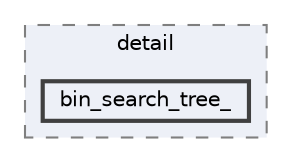 digraph "C:/Users/HP/Documents/GitHub/Minero-Game/lib/include/c++/ext/pb_ds/detail/bin_search_tree_"
{
 // LATEX_PDF_SIZE
  bgcolor="transparent";
  edge [fontname=Helvetica,fontsize=10,labelfontname=Helvetica,labelfontsize=10];
  node [fontname=Helvetica,fontsize=10,shape=box,height=0.2,width=0.4];
  compound=true
  subgraph clusterdir_4f0f249fdc041bc21b8825b2f7ef78dc {
    graph [ bgcolor="#edf0f7", pencolor="grey50", label="detail", fontname=Helvetica,fontsize=10 style="filled,dashed", URL="dir_4f0f249fdc041bc21b8825b2f7ef78dc.html",tooltip=""]
  dir_1bff523cff179fc65cd27bd3390cceda [label="bin_search_tree_", fillcolor="#edf0f7", color="grey25", style="filled,bold", URL="dir_1bff523cff179fc65cd27bd3390cceda.html",tooltip=""];
  }
}
